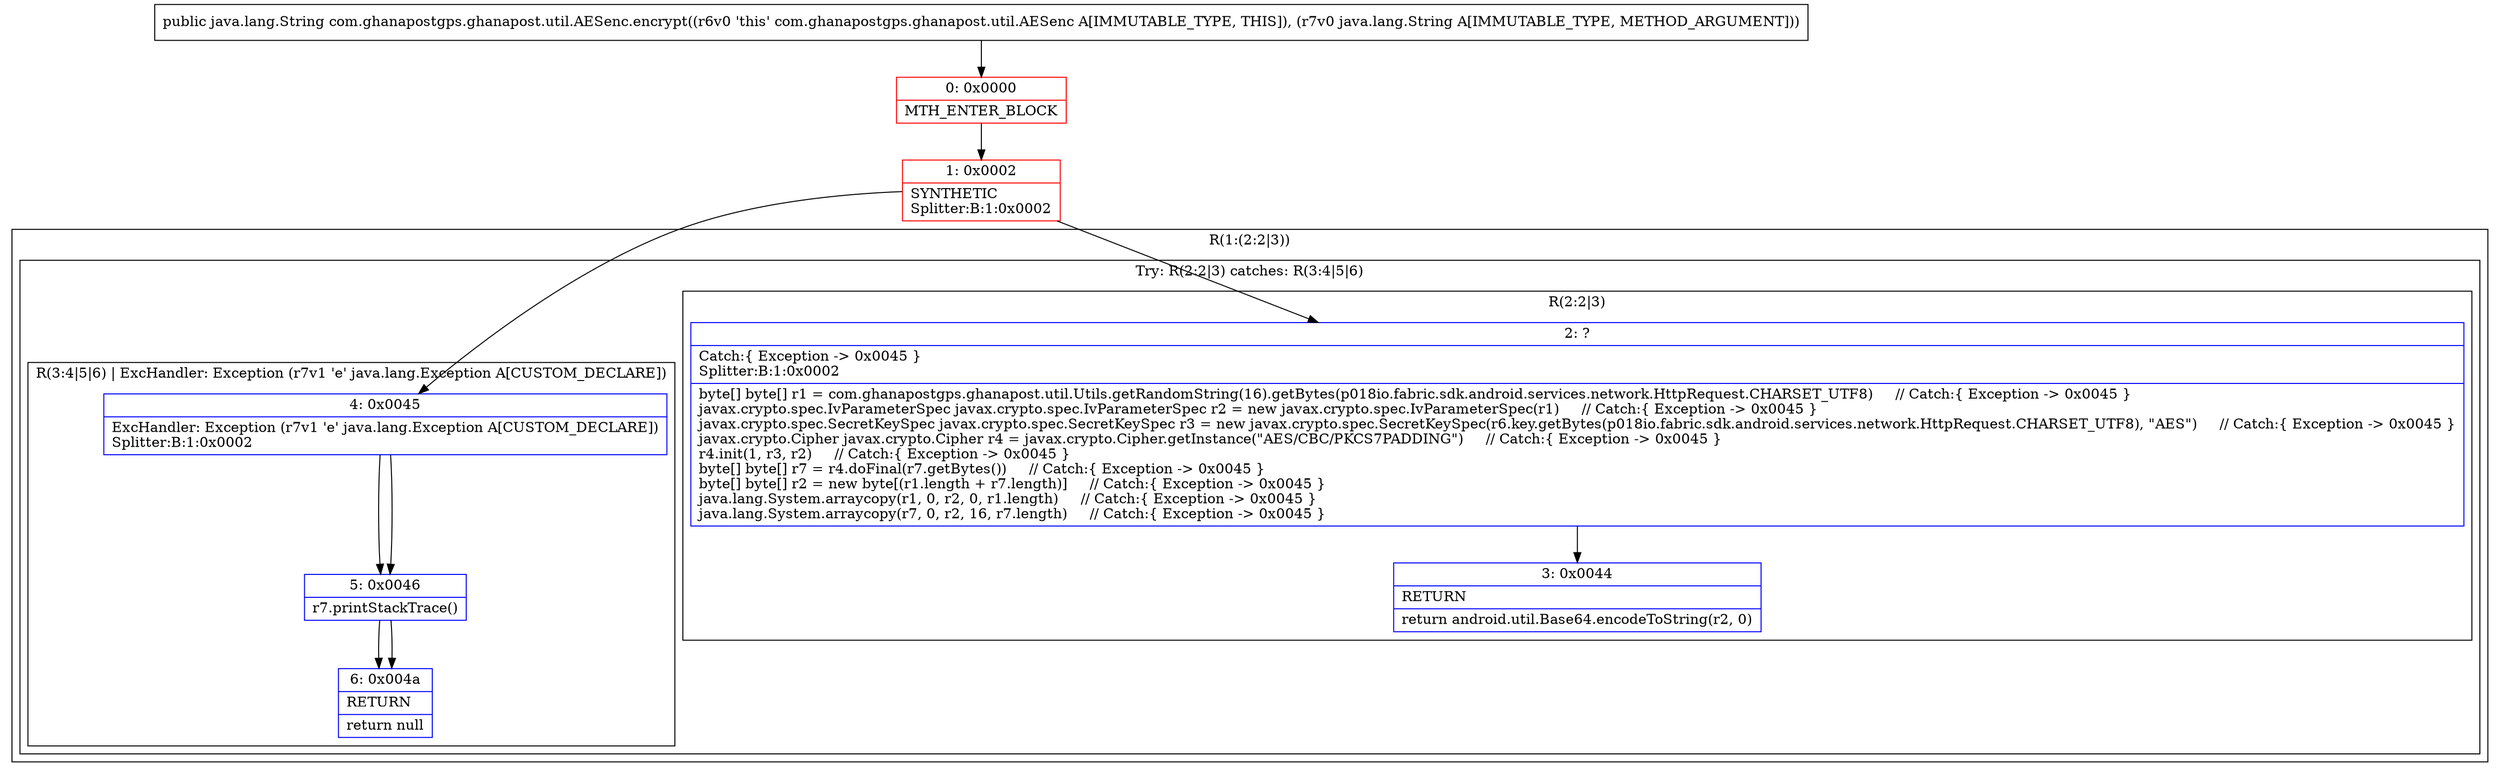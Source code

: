digraph "CFG forcom.ghanapostgps.ghanapost.util.AESenc.encrypt(Ljava\/lang\/String;)Ljava\/lang\/String;" {
subgraph cluster_Region_1730805875 {
label = "R(1:(2:2|3))";
node [shape=record,color=blue];
subgraph cluster_TryCatchRegion_2027458139 {
label = "Try: R(2:2|3) catches: R(3:4|5|6)";
node [shape=record,color=blue];
subgraph cluster_Region_157747253 {
label = "R(2:2|3)";
node [shape=record,color=blue];
Node_2 [shape=record,label="{2\:\ ?|Catch:\{ Exception \-\> 0x0045 \}\lSplitter:B:1:0x0002\l|byte[] byte[] r1 = com.ghanapostgps.ghanapost.util.Utils.getRandomString(16).getBytes(p018io.fabric.sdk.android.services.network.HttpRequest.CHARSET_UTF8)     \/\/ Catch:\{ Exception \-\> 0x0045 \}\ljavax.crypto.spec.IvParameterSpec javax.crypto.spec.IvParameterSpec r2 = new javax.crypto.spec.IvParameterSpec(r1)     \/\/ Catch:\{ Exception \-\> 0x0045 \}\ljavax.crypto.spec.SecretKeySpec javax.crypto.spec.SecretKeySpec r3 = new javax.crypto.spec.SecretKeySpec(r6.key.getBytes(p018io.fabric.sdk.android.services.network.HttpRequest.CHARSET_UTF8), \"AES\")     \/\/ Catch:\{ Exception \-\> 0x0045 \}\ljavax.crypto.Cipher javax.crypto.Cipher r4 = javax.crypto.Cipher.getInstance(\"AES\/CBC\/PKCS7PADDING\")     \/\/ Catch:\{ Exception \-\> 0x0045 \}\lr4.init(1, r3, r2)     \/\/ Catch:\{ Exception \-\> 0x0045 \}\lbyte[] byte[] r7 = r4.doFinal(r7.getBytes())     \/\/ Catch:\{ Exception \-\> 0x0045 \}\lbyte[] byte[] r2 = new byte[(r1.length + r7.length)]     \/\/ Catch:\{ Exception \-\> 0x0045 \}\ljava.lang.System.arraycopy(r1, 0, r2, 0, r1.length)     \/\/ Catch:\{ Exception \-\> 0x0045 \}\ljava.lang.System.arraycopy(r7, 0, r2, 16, r7.length)     \/\/ Catch:\{ Exception \-\> 0x0045 \}\l}"];
Node_3 [shape=record,label="{3\:\ 0x0044|RETURN\l|return android.util.Base64.encodeToString(r2, 0)\l}"];
}
subgraph cluster_Region_1384335245 {
label = "R(3:4|5|6) | ExcHandler: Exception (r7v1 'e' java.lang.Exception A[CUSTOM_DECLARE])\l";
node [shape=record,color=blue];
Node_4 [shape=record,label="{4\:\ 0x0045|ExcHandler: Exception (r7v1 'e' java.lang.Exception A[CUSTOM_DECLARE])\lSplitter:B:1:0x0002\l}"];
Node_5 [shape=record,label="{5\:\ 0x0046|r7.printStackTrace()\l}"];
Node_6 [shape=record,label="{6\:\ 0x004a|RETURN\l|return null\l}"];
}
}
}
subgraph cluster_Region_1384335245 {
label = "R(3:4|5|6) | ExcHandler: Exception (r7v1 'e' java.lang.Exception A[CUSTOM_DECLARE])\l";
node [shape=record,color=blue];
Node_4 [shape=record,label="{4\:\ 0x0045|ExcHandler: Exception (r7v1 'e' java.lang.Exception A[CUSTOM_DECLARE])\lSplitter:B:1:0x0002\l}"];
Node_5 [shape=record,label="{5\:\ 0x0046|r7.printStackTrace()\l}"];
Node_6 [shape=record,label="{6\:\ 0x004a|RETURN\l|return null\l}"];
}
Node_0 [shape=record,color=red,label="{0\:\ 0x0000|MTH_ENTER_BLOCK\l}"];
Node_1 [shape=record,color=red,label="{1\:\ 0x0002|SYNTHETIC\lSplitter:B:1:0x0002\l}"];
MethodNode[shape=record,label="{public java.lang.String com.ghanapostgps.ghanapost.util.AESenc.encrypt((r6v0 'this' com.ghanapostgps.ghanapost.util.AESenc A[IMMUTABLE_TYPE, THIS]), (r7v0 java.lang.String A[IMMUTABLE_TYPE, METHOD_ARGUMENT])) }"];
MethodNode -> Node_0;
Node_2 -> Node_3;
Node_4 -> Node_5;
Node_5 -> Node_6;
Node_4 -> Node_5;
Node_5 -> Node_6;
Node_0 -> Node_1;
Node_1 -> Node_2;
Node_1 -> Node_4;
}

